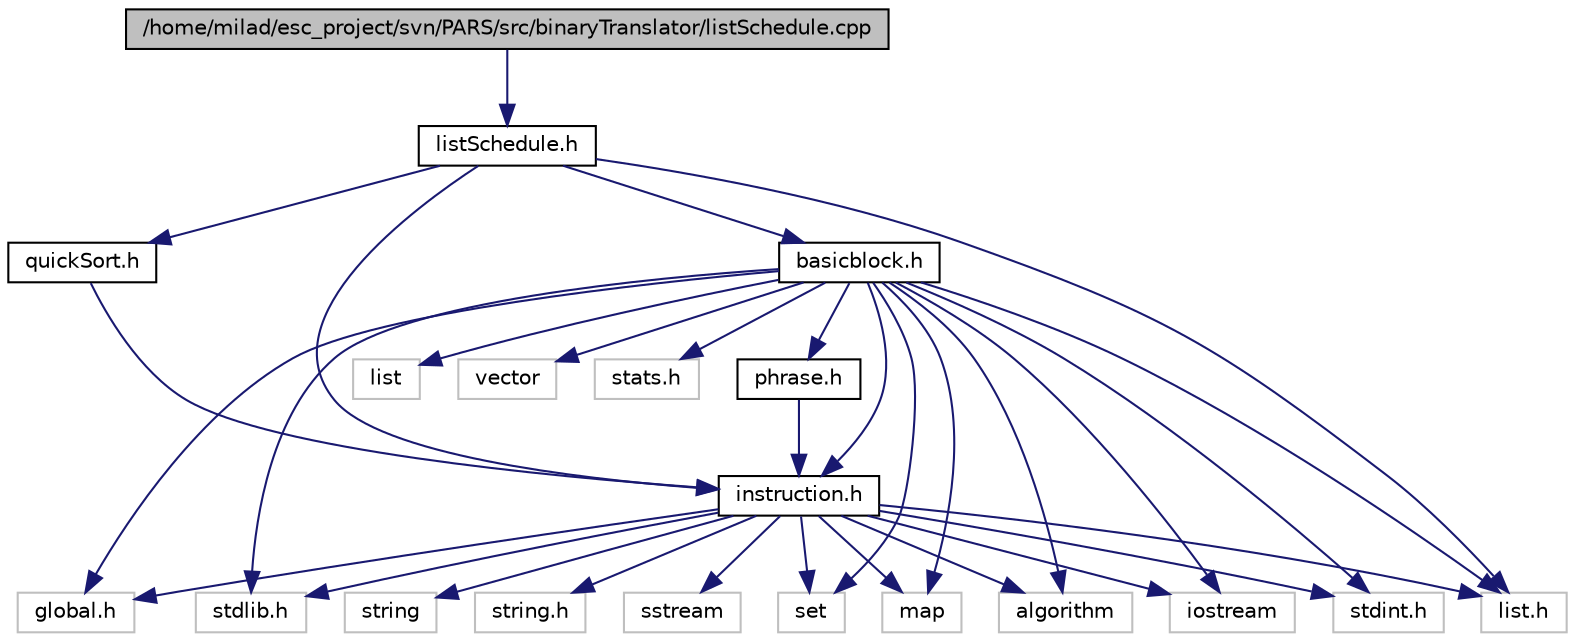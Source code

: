 digraph G
{
  edge [fontname="Helvetica",fontsize="10",labelfontname="Helvetica",labelfontsize="10"];
  node [fontname="Helvetica",fontsize="10",shape=record];
  Node1 [label="/home/milad/esc_project/svn/PARS/src/binaryTranslator/listSchedule.cpp",height=0.2,width=0.4,color="black", fillcolor="grey75", style="filled" fontcolor="black"];
  Node1 -> Node2 [color="midnightblue",fontsize="10",style="solid"];
  Node2 [label="listSchedule.h",height=0.2,width=0.4,color="black", fillcolor="white", style="filled",URL="$listSchedule_8h.html"];
  Node2 -> Node3 [color="midnightblue",fontsize="10",style="solid"];
  Node3 [label="basicblock.h",height=0.2,width=0.4,color="black", fillcolor="white", style="filled",URL="$basicblock_8h.html"];
  Node3 -> Node4 [color="midnightblue",fontsize="10",style="solid"];
  Node4 [label="stdint.h",height=0.2,width=0.4,color="grey75", fillcolor="white", style="filled"];
  Node3 -> Node5 [color="midnightblue",fontsize="10",style="solid"];
  Node5 [label="stdlib.h",height=0.2,width=0.4,color="grey75", fillcolor="white", style="filled"];
  Node3 -> Node6 [color="midnightblue",fontsize="10",style="solid"];
  Node6 [label="set",height=0.2,width=0.4,color="grey75", fillcolor="white", style="filled"];
  Node3 -> Node7 [color="midnightblue",fontsize="10",style="solid"];
  Node7 [label="list",height=0.2,width=0.4,color="grey75", fillcolor="white", style="filled"];
  Node3 -> Node8 [color="midnightblue",fontsize="10",style="solid"];
  Node8 [label="map",height=0.2,width=0.4,color="grey75", fillcolor="white", style="filled"];
  Node3 -> Node9 [color="midnightblue",fontsize="10",style="solid"];
  Node9 [label="vector",height=0.2,width=0.4,color="grey75", fillcolor="white", style="filled"];
  Node3 -> Node10 [color="midnightblue",fontsize="10",style="solid"];
  Node10 [label="algorithm",height=0.2,width=0.4,color="grey75", fillcolor="white", style="filled"];
  Node3 -> Node11 [color="midnightblue",fontsize="10",style="solid"];
  Node11 [label="iostream",height=0.2,width=0.4,color="grey75", fillcolor="white", style="filled"];
  Node3 -> Node12 [color="midnightblue",fontsize="10",style="solid"];
  Node12 [label="list.h",height=0.2,width=0.4,color="grey75", fillcolor="white", style="filled"];
  Node3 -> Node13 [color="midnightblue",fontsize="10",style="solid"];
  Node13 [label="global.h",height=0.2,width=0.4,color="grey75", fillcolor="white", style="filled"];
  Node3 -> Node14 [color="midnightblue",fontsize="10",style="solid"];
  Node14 [label="instruction.h",height=0.2,width=0.4,color="black", fillcolor="white", style="filled",URL="$instruction_8h.html"];
  Node14 -> Node4 [color="midnightblue",fontsize="10",style="solid"];
  Node14 -> Node5 [color="midnightblue",fontsize="10",style="solid"];
  Node14 -> Node15 [color="midnightblue",fontsize="10",style="solid"];
  Node15 [label="string.h",height=0.2,width=0.4,color="grey75", fillcolor="white", style="filled"];
  Node14 -> Node10 [color="midnightblue",fontsize="10",style="solid"];
  Node14 -> Node11 [color="midnightblue",fontsize="10",style="solid"];
  Node14 -> Node16 [color="midnightblue",fontsize="10",style="solid"];
  Node16 [label="sstream",height=0.2,width=0.4,color="grey75", fillcolor="white", style="filled"];
  Node14 -> Node17 [color="midnightblue",fontsize="10",style="solid"];
  Node17 [label="string",height=0.2,width=0.4,color="grey75", fillcolor="white", style="filled"];
  Node14 -> Node6 [color="midnightblue",fontsize="10",style="solid"];
  Node14 -> Node8 [color="midnightblue",fontsize="10",style="solid"];
  Node14 -> Node12 [color="midnightblue",fontsize="10",style="solid"];
  Node14 -> Node13 [color="midnightblue",fontsize="10",style="solid"];
  Node3 -> Node18 [color="midnightblue",fontsize="10",style="solid"];
  Node18 [label="phrase.h",height=0.2,width=0.4,color="black", fillcolor="white", style="filled",URL="$phrase_8h.html"];
  Node18 -> Node14 [color="midnightblue",fontsize="10",style="solid"];
  Node3 -> Node19 [color="midnightblue",fontsize="10",style="solid"];
  Node19 [label="stats.h",height=0.2,width=0.4,color="grey75", fillcolor="white", style="filled"];
  Node2 -> Node14 [color="midnightblue",fontsize="10",style="solid"];
  Node2 -> Node12 [color="midnightblue",fontsize="10",style="solid"];
  Node2 -> Node20 [color="midnightblue",fontsize="10",style="solid"];
  Node20 [label="quickSort.h",height=0.2,width=0.4,color="black", fillcolor="white", style="filled",URL="$quickSort_8h.html"];
  Node20 -> Node14 [color="midnightblue",fontsize="10",style="solid"];
}
